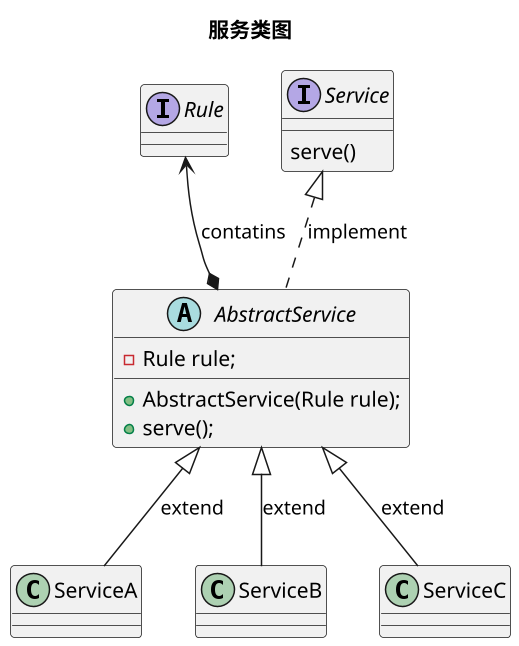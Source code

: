 @startuml
title 服务类图
scale 1.5

interface Service
interface Rule
abstract class AbstractService
class ServiceA
class ServiceB
class ServiceC

AbstractService .up.|> Service :implement
AbstractService *-up-> Rule: contatins
ServiceA -up-|> AbstractService :extend
ServiceB -up-|> AbstractService :extend
ServiceC -up-|> AbstractService :extend

interface Service {
    serve()
}

abstract class AbstractService {
    - Rule rule;
    + AbstractService(Rule rule);
    + serve();
}

class ServiceA {
}

class ServiceB {
}

class ServiceC {
}


@enduml
